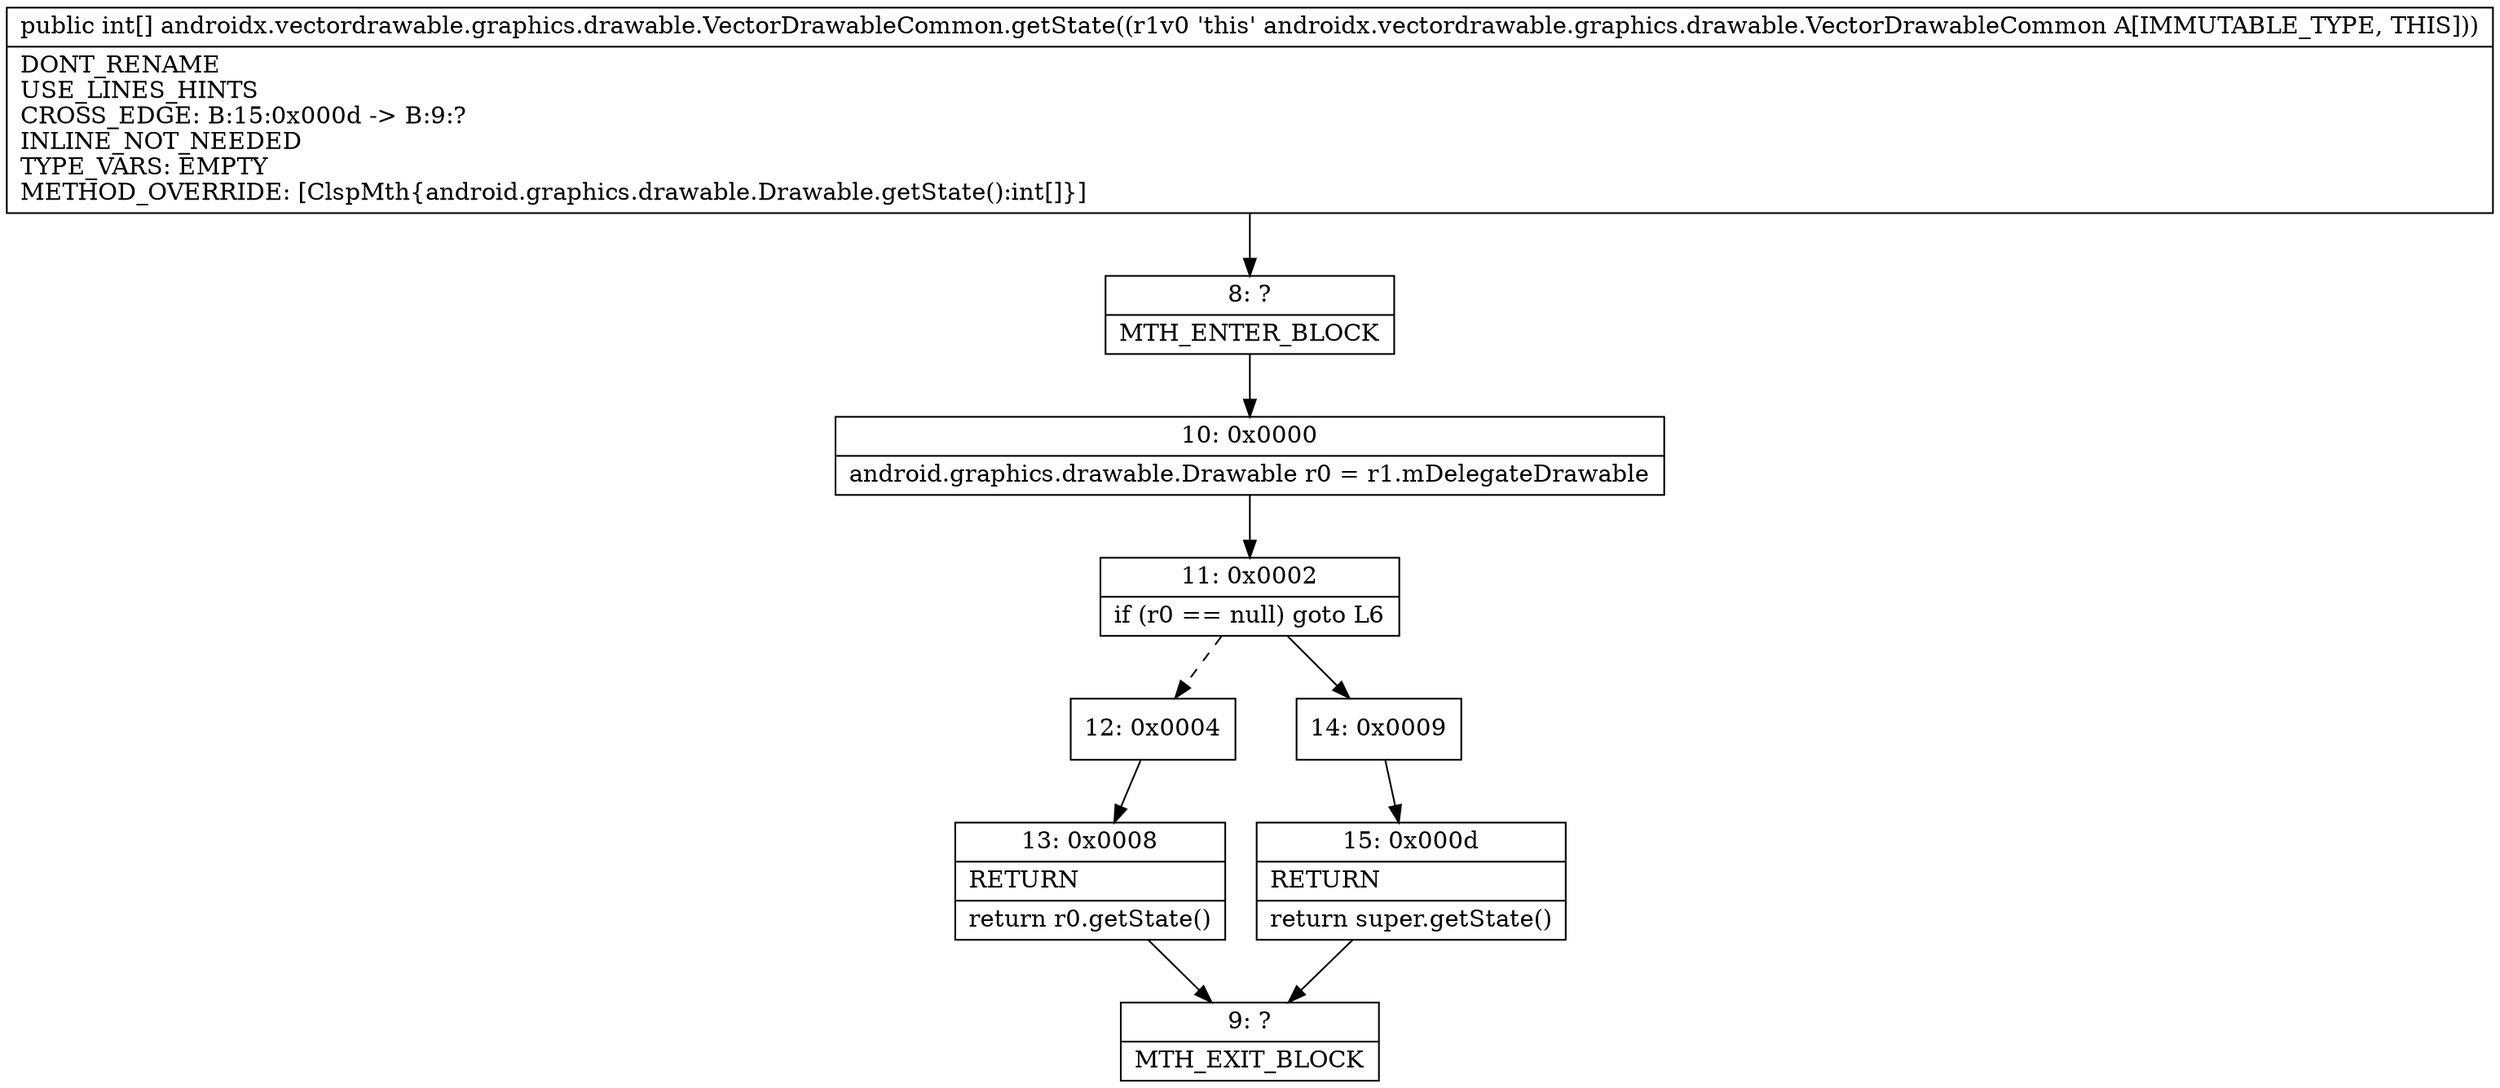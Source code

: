 digraph "CFG forandroidx.vectordrawable.graphics.drawable.VectorDrawableCommon.getState()[I" {
Node_8 [shape=record,label="{8\:\ ?|MTH_ENTER_BLOCK\l}"];
Node_10 [shape=record,label="{10\:\ 0x0000|android.graphics.drawable.Drawable r0 = r1.mDelegateDrawable\l}"];
Node_11 [shape=record,label="{11\:\ 0x0002|if (r0 == null) goto L6\l}"];
Node_12 [shape=record,label="{12\:\ 0x0004}"];
Node_13 [shape=record,label="{13\:\ 0x0008|RETURN\l|return r0.getState()\l}"];
Node_9 [shape=record,label="{9\:\ ?|MTH_EXIT_BLOCK\l}"];
Node_14 [shape=record,label="{14\:\ 0x0009}"];
Node_15 [shape=record,label="{15\:\ 0x000d|RETURN\l|return super.getState()\l}"];
MethodNode[shape=record,label="{public int[] androidx.vectordrawable.graphics.drawable.VectorDrawableCommon.getState((r1v0 'this' androidx.vectordrawable.graphics.drawable.VectorDrawableCommon A[IMMUTABLE_TYPE, THIS]))  | DONT_RENAME\lUSE_LINES_HINTS\lCROSS_EDGE: B:15:0x000d \-\> B:9:?\lINLINE_NOT_NEEDED\lTYPE_VARS: EMPTY\lMETHOD_OVERRIDE: [ClspMth\{android.graphics.drawable.Drawable.getState():int[]\}]\l}"];
MethodNode -> Node_8;Node_8 -> Node_10;
Node_10 -> Node_11;
Node_11 -> Node_12[style=dashed];
Node_11 -> Node_14;
Node_12 -> Node_13;
Node_13 -> Node_9;
Node_14 -> Node_15;
Node_15 -> Node_9;
}


